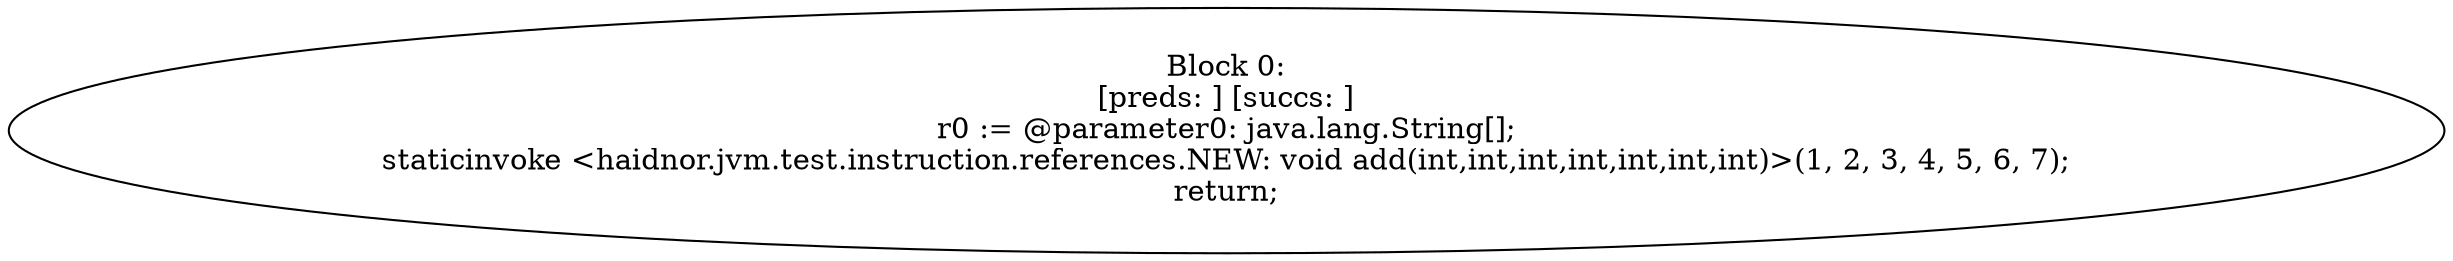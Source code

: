 digraph "unitGraph" {
    "Block 0:
[preds: ] [succs: ]
r0 := @parameter0: java.lang.String[];
staticinvoke <haidnor.jvm.test.instruction.references.NEW: void add(int,int,int,int,int,int,int)>(1, 2, 3, 4, 5, 6, 7);
return;
"
}
